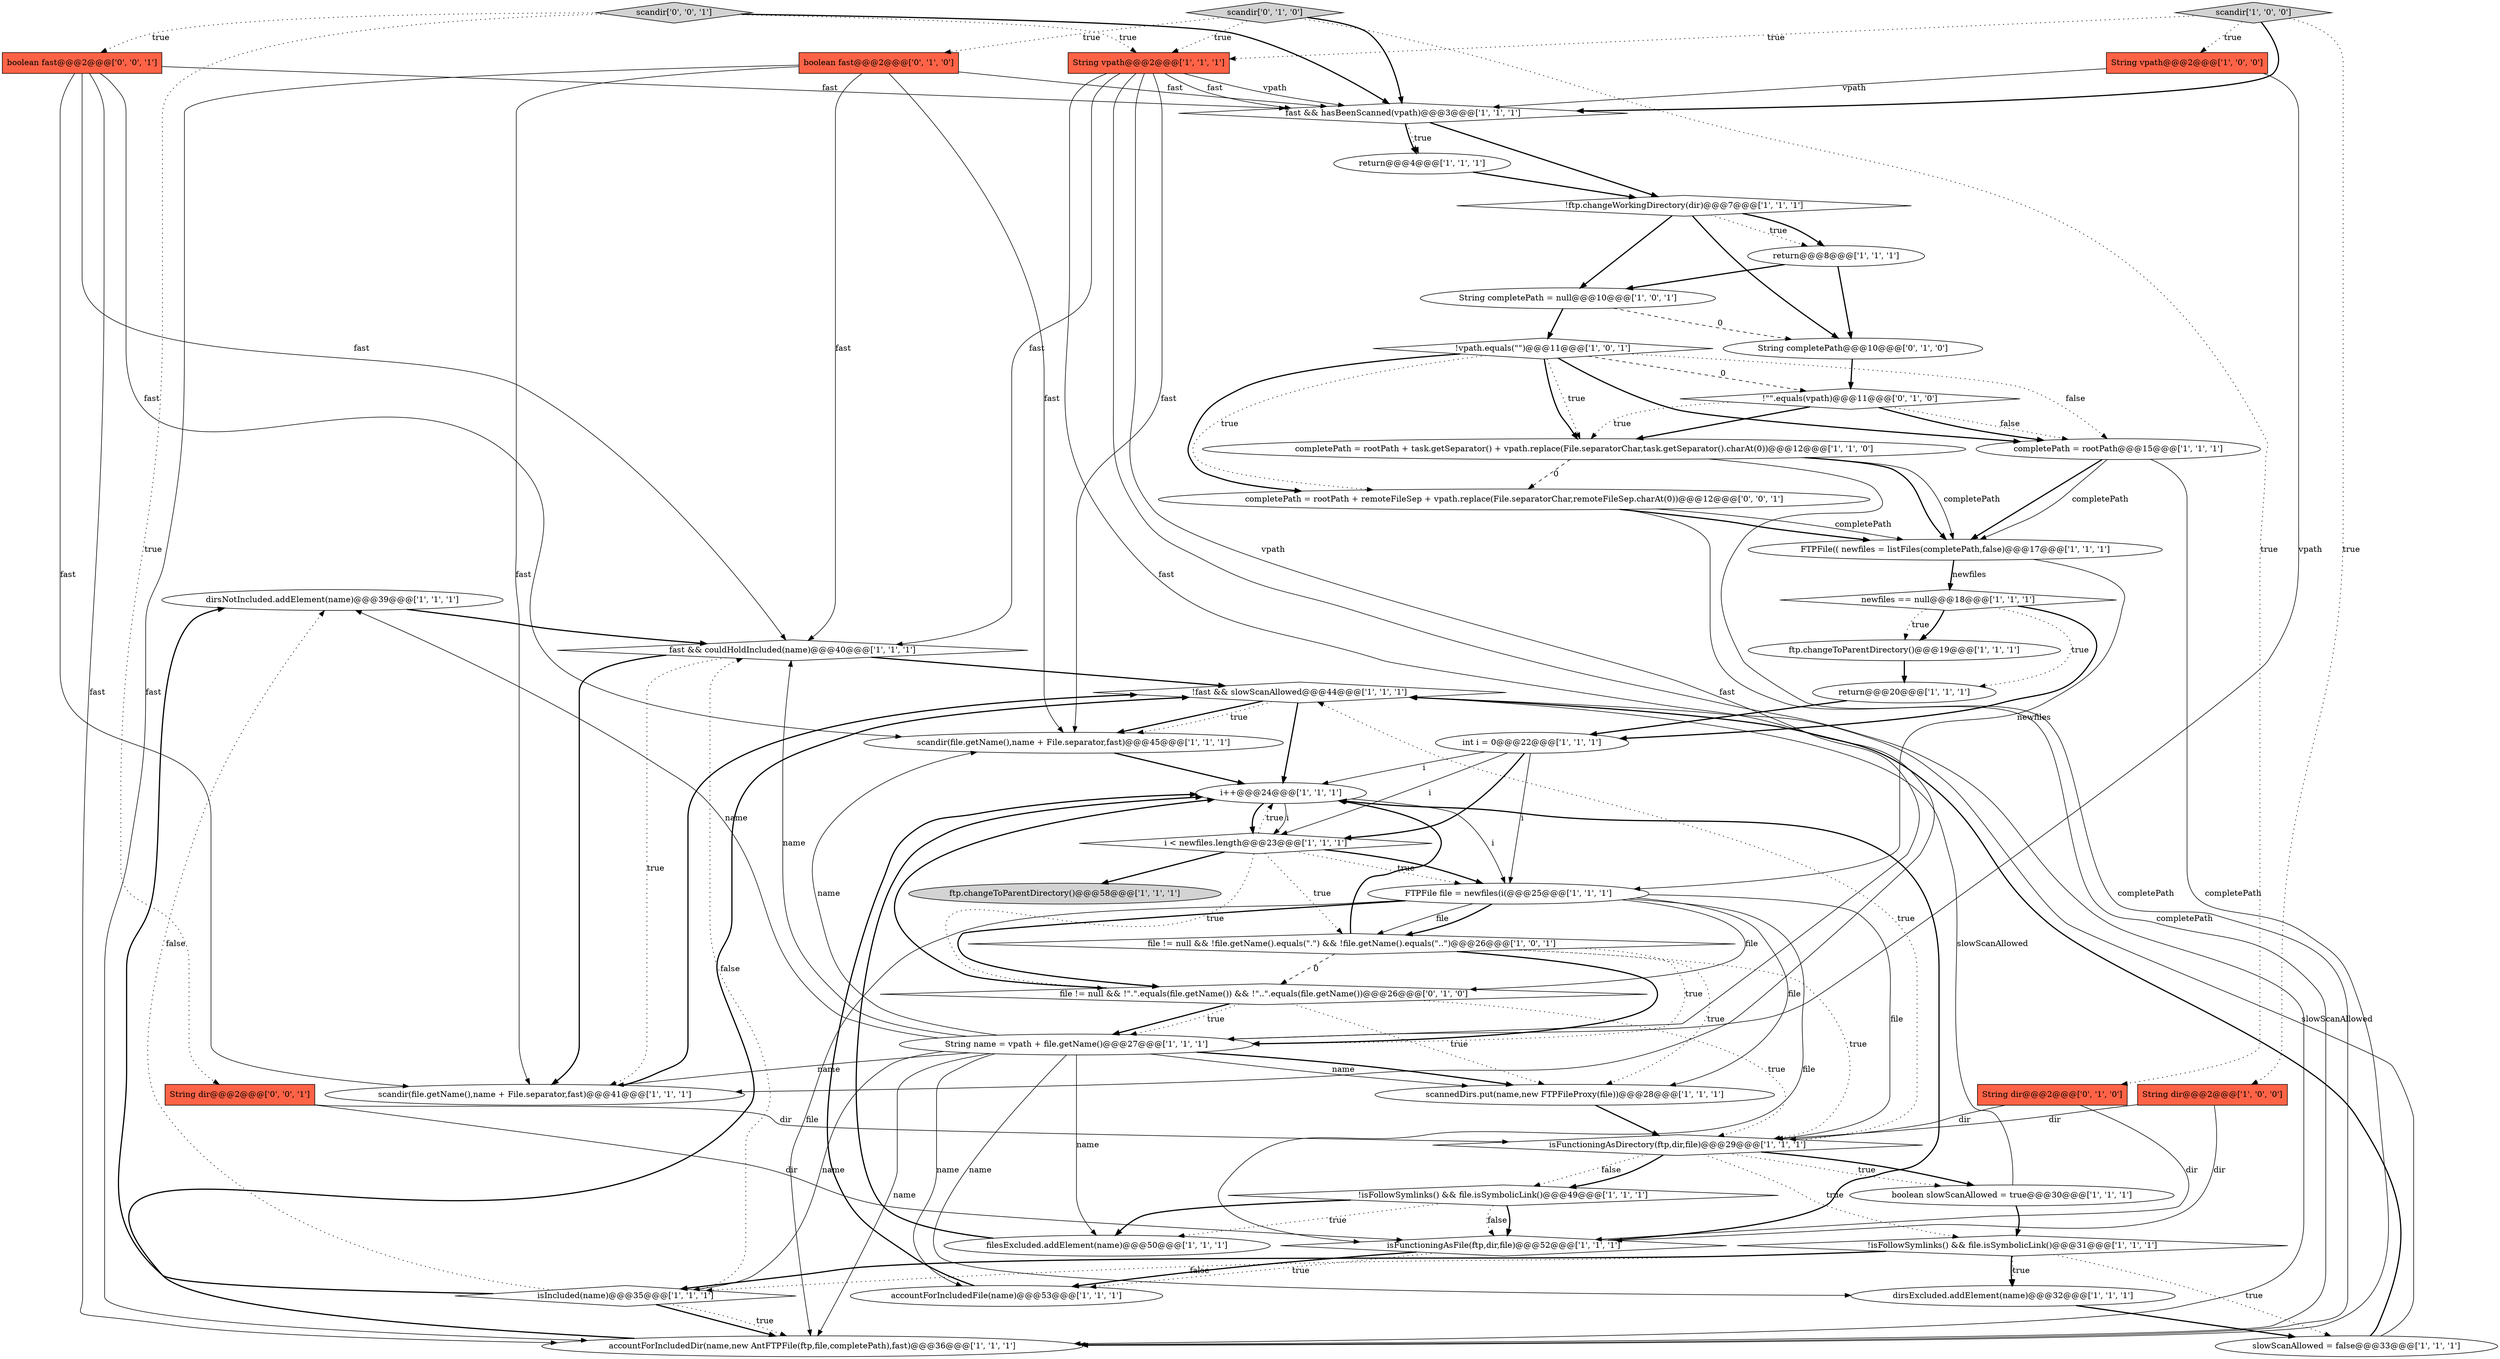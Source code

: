 digraph {
7 [style = filled, label = "dirsNotIncluded.addElement(name)@@@39@@@['1', '1', '1']", fillcolor = white, shape = ellipse image = "AAA0AAABBB1BBB"];
6 [style = filled, label = "i < newfiles.length@@@23@@@['1', '1', '1']", fillcolor = white, shape = diamond image = "AAA0AAABBB1BBB"];
11 [style = filled, label = "isFunctioningAsFile(ftp,dir,file)@@@52@@@['1', '1', '1']", fillcolor = white, shape = diamond image = "AAA0AAABBB1BBB"];
8 [style = filled, label = "newfiles == null@@@18@@@['1', '1', '1']", fillcolor = white, shape = diamond image = "AAA0AAABBB1BBB"];
26 [style = filled, label = "return@@@8@@@['1', '1', '1']", fillcolor = white, shape = ellipse image = "AAA0AAABBB1BBB"];
23 [style = filled, label = "dirsExcluded.addElement(name)@@@32@@@['1', '1', '1']", fillcolor = white, shape = ellipse image = "AAA0AAABBB1BBB"];
14 [style = filled, label = "String dir@@@2@@@['1', '0', '0']", fillcolor = tomato, shape = box image = "AAA0AAABBB1BBB"];
36 [style = filled, label = "completePath = rootPath + task.getSeparator() + vpath.replace(File.separatorChar,task.getSeparator().charAt(0))@@@12@@@['1', '1', '0']", fillcolor = white, shape = ellipse image = "AAA0AAABBB1BBB"];
25 [style = filled, label = "accountForIncludedFile(name)@@@53@@@['1', '1', '1']", fillcolor = white, shape = ellipse image = "AAA0AAABBB1BBB"];
37 [style = filled, label = "completePath = rootPath@@@15@@@['1', '1', '1']", fillcolor = white, shape = ellipse image = "AAA0AAABBB1BBB"];
39 [style = filled, label = "slowScanAllowed = false@@@33@@@['1', '1', '1']", fillcolor = white, shape = ellipse image = "AAA0AAABBB1BBB"];
24 [style = filled, label = "scandir(file.getName(),name + File.separator,fast)@@@45@@@['1', '1', '1']", fillcolor = white, shape = ellipse image = "AAA0AAABBB1BBB"];
13 [style = filled, label = "fast && couldHoldIncluded(name)@@@40@@@['1', '1', '1']", fillcolor = white, shape = diamond image = "AAA0AAABBB1BBB"];
46 [style = filled, label = "String dir@@@2@@@['0', '0', '1']", fillcolor = tomato, shape = box image = "AAA0AAABBB3BBB"];
16 [style = filled, label = "ftp.changeToParentDirectory()@@@58@@@['1', '1', '1']", fillcolor = lightgray, shape = ellipse image = "AAA0AAABBB1BBB"];
48 [style = filled, label = "completePath = rootPath + remoteFileSep + vpath.replace(File.separatorChar,remoteFileSep.charAt(0))@@@12@@@['0', '0', '1']", fillcolor = white, shape = ellipse image = "AAA0AAABBB3BBB"];
5 [style = filled, label = "FTPFile(( newfiles = listFiles(completePath,false)@@@17@@@['1', '1', '1']", fillcolor = white, shape = ellipse image = "AAA0AAABBB1BBB"];
4 [style = filled, label = "String vpath@@@2@@@['1', '0', '0']", fillcolor = tomato, shape = box image = "AAA0AAABBB1BBB"];
31 [style = filled, label = "int i = 0@@@22@@@['1', '1', '1']", fillcolor = white, shape = ellipse image = "AAA0AAABBB1BBB"];
43 [style = filled, label = "scandir['0', '1', '0']", fillcolor = lightgray, shape = diamond image = "AAA0AAABBB2BBB"];
32 [style = filled, label = "accountForIncludedDir(name,new AntFTPFile(ftp,file,completePath),fast)@@@36@@@['1', '1', '1']", fillcolor = white, shape = ellipse image = "AAA0AAABBB1BBB"];
20 [style = filled, label = "String vpath@@@2@@@['1', '1', '1']", fillcolor = tomato, shape = box image = "AAA0AAABBB1BBB"];
27 [style = filled, label = "isIncluded(name)@@@35@@@['1', '1', '1']", fillcolor = white, shape = diamond image = "AAA0AAABBB1BBB"];
40 [style = filled, label = "!\"\".equals(vpath)@@@11@@@['0', '1', '0']", fillcolor = white, shape = diamond image = "AAA1AAABBB2BBB"];
38 [style = filled, label = "filesExcluded.addElement(name)@@@50@@@['1', '1', '1']", fillcolor = white, shape = ellipse image = "AAA0AAABBB1BBB"];
19 [style = filled, label = "file != null && !file.getName().equals(\".\") && !file.getName().equals(\"..\")@@@26@@@['1', '0', '1']", fillcolor = white, shape = diamond image = "AAA0AAABBB1BBB"];
0 [style = filled, label = "String name = vpath + file.getName()@@@27@@@['1', '1', '1']", fillcolor = white, shape = ellipse image = "AAA0AAABBB1BBB"];
10 [style = filled, label = "!isFollowSymlinks() && file.isSymbolicLink()@@@49@@@['1', '1', '1']", fillcolor = white, shape = diamond image = "AAA0AAABBB1BBB"];
17 [style = filled, label = "!isFollowSymlinks() && file.isSymbolicLink()@@@31@@@['1', '1', '1']", fillcolor = white, shape = diamond image = "AAA0AAABBB1BBB"];
22 [style = filled, label = "!fast && slowScanAllowed@@@44@@@['1', '1', '1']", fillcolor = white, shape = diamond image = "AAA0AAABBB1BBB"];
41 [style = filled, label = "boolean fast@@@2@@@['0', '1', '0']", fillcolor = tomato, shape = box image = "AAA0AAABBB2BBB"];
1 [style = filled, label = "fast && hasBeenScanned(vpath)@@@3@@@['1', '1', '1']", fillcolor = white, shape = diamond image = "AAA0AAABBB1BBB"];
35 [style = filled, label = "isFunctioningAsDirectory(ftp,dir,file)@@@29@@@['1', '1', '1']", fillcolor = white, shape = diamond image = "AAA0AAABBB1BBB"];
47 [style = filled, label = "boolean fast@@@2@@@['0', '0', '1']", fillcolor = tomato, shape = box image = "AAA0AAABBB3BBB"];
33 [style = filled, label = "i++@@@24@@@['1', '1', '1']", fillcolor = white, shape = ellipse image = "AAA0AAABBB1BBB"];
18 [style = filled, label = "return@@@4@@@['1', '1', '1']", fillcolor = white, shape = ellipse image = "AAA0AAABBB1BBB"];
15 [style = filled, label = "return@@@20@@@['1', '1', '1']", fillcolor = white, shape = ellipse image = "AAA0AAABBB1BBB"];
34 [style = filled, label = "scandir(file.getName(),name + File.separator,fast)@@@41@@@['1', '1', '1']", fillcolor = white, shape = ellipse image = "AAA0AAABBB1BBB"];
44 [style = filled, label = "String dir@@@2@@@['0', '1', '0']", fillcolor = tomato, shape = box image = "AAA0AAABBB2BBB"];
42 [style = filled, label = "String completePath@@@10@@@['0', '1', '0']", fillcolor = white, shape = ellipse image = "AAA1AAABBB2BBB"];
2 [style = filled, label = "boolean slowScanAllowed = true@@@30@@@['1', '1', '1']", fillcolor = white, shape = ellipse image = "AAA0AAABBB1BBB"];
29 [style = filled, label = "!ftp.changeWorkingDirectory(dir)@@@7@@@['1', '1', '1']", fillcolor = white, shape = diamond image = "AAA0AAABBB1BBB"];
45 [style = filled, label = "file != null && !\".\".equals(file.getName()) && !\"..\".equals(file.getName())@@@26@@@['0', '1', '0']", fillcolor = white, shape = diamond image = "AAA1AAABBB2BBB"];
3 [style = filled, label = "ftp.changeToParentDirectory()@@@19@@@['1', '1', '1']", fillcolor = white, shape = ellipse image = "AAA0AAABBB1BBB"];
21 [style = filled, label = "scannedDirs.put(name,new FTPFileProxy(file))@@@28@@@['1', '1', '1']", fillcolor = white, shape = ellipse image = "AAA0AAABBB1BBB"];
28 [style = filled, label = "scandir['1', '0', '0']", fillcolor = lightgray, shape = diamond image = "AAA0AAABBB1BBB"];
12 [style = filled, label = "!vpath.equals(\"\")@@@11@@@['1', '0', '1']", fillcolor = white, shape = diamond image = "AAA0AAABBB1BBB"];
49 [style = filled, label = "scandir['0', '0', '1']", fillcolor = lightgray, shape = diamond image = "AAA0AAABBB3BBB"];
9 [style = filled, label = "FTPFile file = newfiles(i(@@@25@@@['1', '1', '1']", fillcolor = white, shape = ellipse image = "AAA0AAABBB1BBB"];
30 [style = filled, label = "String completePath = null@@@10@@@['1', '0', '1']", fillcolor = white, shape = ellipse image = "AAA0AAABBB1BBB"];
19->21 [style = dotted, label="true"];
19->0 [style = dotted, label="true"];
43->41 [style = dotted, label="true"];
49->46 [style = dotted, label="true"];
27->7 [style = bold, label=""];
45->33 [style = bold, label=""];
24->33 [style = bold, label=""];
2->22 [style = solid, label="slowScanAllowed"];
48->5 [style = solid, label="completePath"];
48->32 [style = solid, label="completePath"];
22->24 [style = bold, label=""];
41->24 [style = solid, label="fast"];
22->33 [style = bold, label=""];
20->0 [style = solid, label="vpath"];
19->45 [style = dashed, label="0"];
27->32 [style = bold, label=""];
1->18 [style = bold, label=""];
19->0 [style = bold, label=""];
10->11 [style = bold, label=""];
8->31 [style = bold, label=""];
27->13 [style = dotted, label="false"];
6->45 [style = dotted, label="true"];
45->0 [style = bold, label=""];
0->32 [style = solid, label="name"];
47->32 [style = solid, label="fast"];
13->34 [style = bold, label=""];
19->33 [style = bold, label=""];
44->11 [style = solid, label="dir"];
2->17 [style = bold, label=""];
9->21 [style = solid, label="file"];
7->13 [style = bold, label=""];
31->33 [style = solid, label="i"];
33->9 [style = solid, label="i"];
8->15 [style = dotted, label="true"];
28->1 [style = bold, label=""];
19->35 [style = dotted, label="true"];
22->24 [style = dotted, label="true"];
31->6 [style = bold, label=""];
49->20 [style = dotted, label="true"];
0->21 [style = bold, label=""];
17->39 [style = dotted, label="true"];
49->1 [style = bold, label=""];
35->22 [style = dotted, label="true"];
17->23 [style = bold, label=""];
39->22 [style = bold, label=""];
10->38 [style = bold, label=""];
35->17 [style = dotted, label="true"];
47->24 [style = solid, label="fast"];
0->24 [style = solid, label="name"];
17->27 [style = bold, label=""];
41->34 [style = solid, label="fast"];
26->42 [style = bold, label=""];
35->10 [style = dotted, label="false"];
36->32 [style = solid, label="completePath"];
36->48 [style = dashed, label="0"];
1->29 [style = bold, label=""];
12->37 [style = bold, label=""];
15->31 [style = bold, label=""];
43->20 [style = dotted, label="true"];
25->33 [style = bold, label=""];
46->11 [style = solid, label="dir"];
27->32 [style = dotted, label="true"];
20->1 [style = solid, label="vpath"];
33->6 [style = bold, label=""];
0->25 [style = solid, label="name"];
8->3 [style = bold, label=""];
20->32 [style = solid, label="fast"];
47->13 [style = solid, label="fast"];
45->21 [style = dotted, label="true"];
42->40 [style = bold, label=""];
37->5 [style = bold, label=""];
46->35 [style = solid, label="dir"];
0->13 [style = solid, label="name"];
43->1 [style = bold, label=""];
5->8 [style = solid, label="newfiles"];
38->33 [style = bold, label=""];
34->22 [style = bold, label=""];
10->11 [style = dotted, label="false"];
0->38 [style = solid, label="name"];
20->13 [style = solid, label="fast"];
6->33 [style = dotted, label="true"];
18->29 [style = bold, label=""];
0->34 [style = solid, label="name"];
11->25 [style = bold, label=""];
41->1 [style = solid, label="fast"];
9->19 [style = bold, label=""];
9->45 [style = solid, label="file"];
0->23 [style = solid, label="name"];
33->6 [style = solid, label="i"];
14->35 [style = solid, label="dir"];
12->48 [style = dotted, label="true"];
35->2 [style = bold, label=""];
5->8 [style = bold, label=""];
12->48 [style = bold, label=""];
41->13 [style = solid, label="fast"];
0->27 [style = solid, label="name"];
4->1 [style = solid, label="vpath"];
6->19 [style = dotted, label="true"];
45->0 [style = dotted, label="true"];
9->32 [style = solid, label="file"];
29->26 [style = dotted, label="true"];
48->5 [style = bold, label=""];
35->10 [style = bold, label=""];
31->6 [style = solid, label="i"];
6->16 [style = bold, label=""];
17->27 [style = dotted, label="false"];
14->11 [style = solid, label="dir"];
28->4 [style = dotted, label="true"];
30->12 [style = bold, label=""];
40->37 [style = dotted, label="false"];
32->22 [style = bold, label=""];
6->9 [style = dotted, label="true"];
45->35 [style = dotted, label="true"];
28->14 [style = dotted, label="true"];
4->0 [style = solid, label="vpath"];
8->3 [style = dotted, label="true"];
21->35 [style = bold, label=""];
30->42 [style = dashed, label="0"];
40->36 [style = dotted, label="true"];
9->19 [style = solid, label="file"];
12->36 [style = dotted, label="true"];
9->11 [style = solid, label="file"];
1->18 [style = dotted, label="true"];
29->30 [style = bold, label=""];
5->9 [style = solid, label="newfiles"];
29->42 [style = bold, label=""];
11->33 [style = bold, label=""];
37->5 [style = solid, label="completePath"];
40->36 [style = bold, label=""];
12->40 [style = dashed, label="0"];
20->24 [style = solid, label="fast"];
9->35 [style = solid, label="file"];
13->22 [style = bold, label=""];
20->1 [style = solid, label="fast"];
17->23 [style = dotted, label="true"];
23->39 [style = bold, label=""];
31->9 [style = solid, label="i"];
36->5 [style = bold, label=""];
47->1 [style = solid, label="fast"];
6->9 [style = bold, label=""];
27->7 [style = dotted, label="false"];
0->21 [style = solid, label="name"];
35->2 [style = dotted, label="true"];
28->20 [style = dotted, label="true"];
39->22 [style = solid, label="slowScanAllowed"];
0->7 [style = solid, label="name"];
36->5 [style = solid, label="completePath"];
10->38 [style = dotted, label="true"];
40->37 [style = bold, label=""];
9->45 [style = bold, label=""];
13->34 [style = dotted, label="true"];
41->32 [style = solid, label="fast"];
37->32 [style = solid, label="completePath"];
11->25 [style = dotted, label="true"];
3->15 [style = bold, label=""];
44->35 [style = solid, label="dir"];
49->47 [style = dotted, label="true"];
43->44 [style = dotted, label="true"];
26->30 [style = bold, label=""];
12->36 [style = bold, label=""];
12->37 [style = dotted, label="false"];
47->34 [style = solid, label="fast"];
29->26 [style = bold, label=""];
20->34 [style = solid, label="fast"];
}
